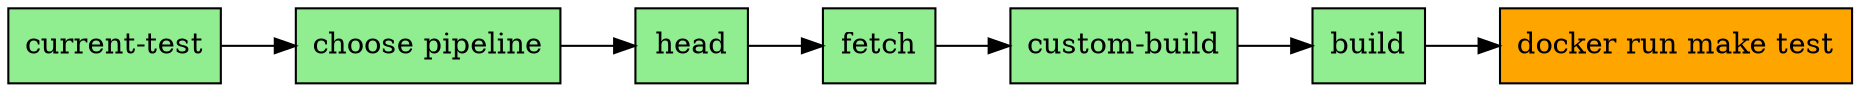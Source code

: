 digraph pipeline {
  node [shape="box"]
  rankdir=LR
  n3 [label="current-test",fillcolor="#90ee90",style="filled"]
  n2 [label="choose pipeline",fillcolor="#90ee90",style="filled"]
  n5 [label="head",fillcolor="#90ee90",style="filled"]
  n4 [label="fetch",fillcolor="#90ee90",style="filled"]
  n1 [label="custom-build",fillcolor="#90ee90",style="filled"]
  n6 [label="build",fillcolor="#90ee90",style="filled"]
  n0 [label="docker run make test",fillcolor="#ffa500",style="filled"]
  n6 -> n0
  n1 -> n6
  n4 -> n1
  n5 -> n4
  n2 -> n5
  n3 -> n2
  }
